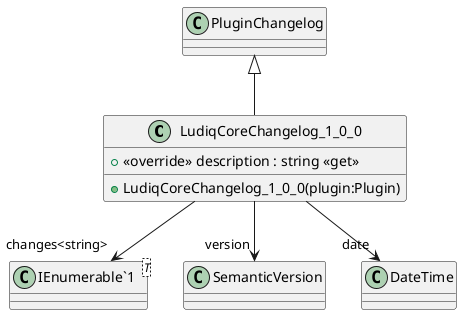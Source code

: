 @startuml
class LudiqCoreChangelog_1_0_0 {
    + LudiqCoreChangelog_1_0_0(plugin:Plugin)
    + <<override>> description : string <<get>>
}
class "IEnumerable`1"<T> {
}
PluginChangelog <|-- LudiqCoreChangelog_1_0_0
LudiqCoreChangelog_1_0_0 --> "version" SemanticVersion
LudiqCoreChangelog_1_0_0 --> "date" DateTime
LudiqCoreChangelog_1_0_0 --> "changes<string>" "IEnumerable`1"
@enduml
